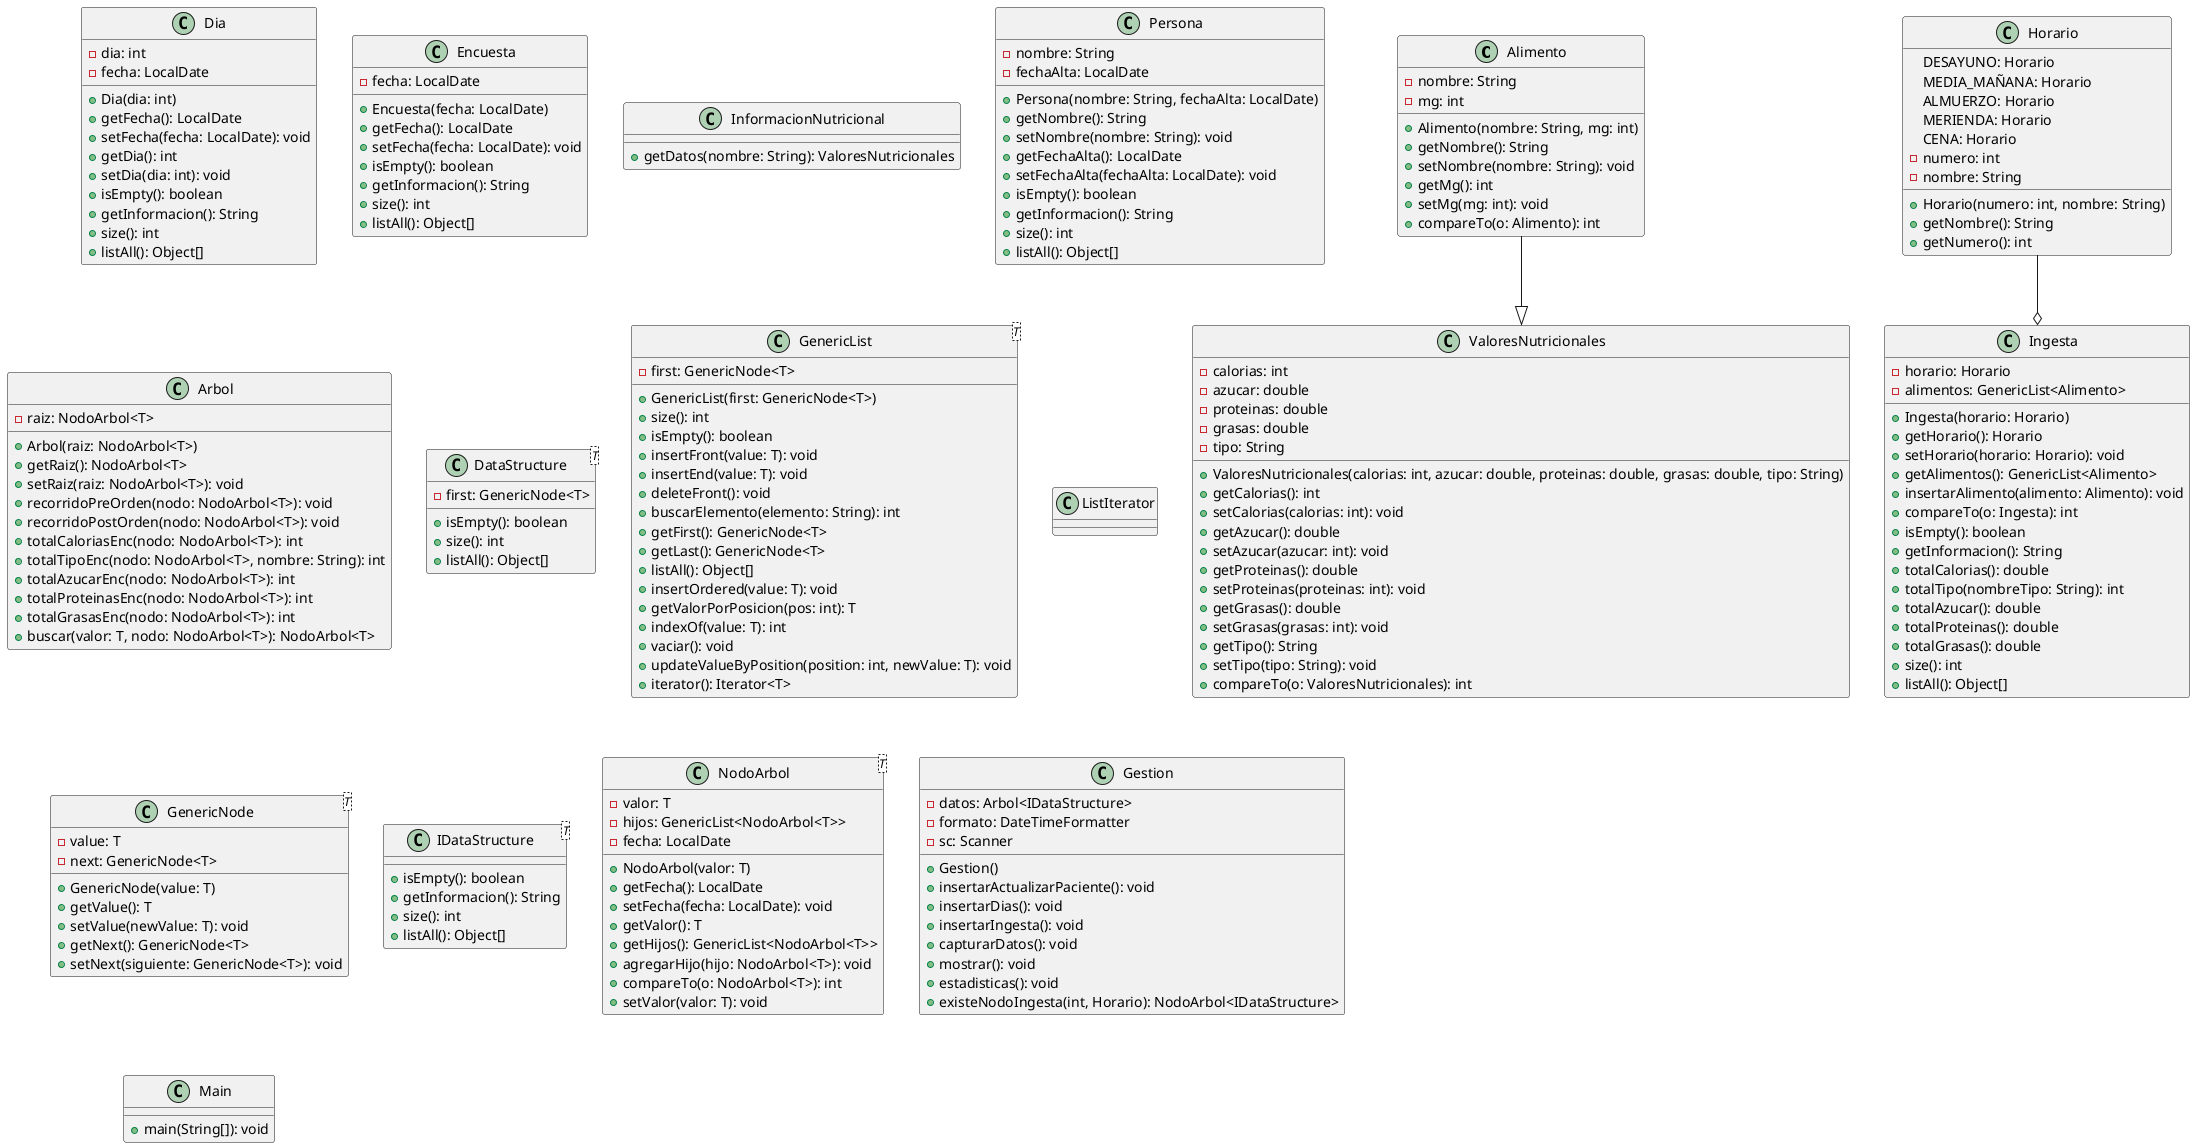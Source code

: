 @startuml

class Alimento {
  - nombre: String
  - mg: int
  + Alimento(nombre: String, mg: int)
  + getNombre(): String
  + setNombre(nombre: String): void
  + getMg(): int
  + setMg(mg: int): void
  + compareTo(o: Alimento): int
}

class Dia {
  - dia: int
  - fecha: LocalDate
  + Dia(dia: int)
  + getFecha(): LocalDate
  + setFecha(fecha: LocalDate): void
  + getDia(): int
  + setDia(dia: int): void
  + isEmpty(): boolean
  + getInformacion(): String
  + size(): int
  + listAll(): Object[]
}

class Encuesta {
  - fecha: LocalDate
  + Encuesta(fecha: LocalDate)
  + getFecha(): LocalDate
  + setFecha(fecha: LocalDate): void
  + isEmpty(): boolean
  + getInformacion(): String
  + size(): int
  + listAll(): Object[]
}

class Horario {
  DESAYUNO: Horario
  MEDIA_MAÑANA: Horario
  ALMUERZO: Horario
  MERIENDA: Horario
  CENA: Horario
  - numero: int
  - nombre: String
  + Horario(numero: int, nombre: String)
  + getNombre(): String
  + getNumero(): int
}

class InformacionNutricional {
  + getDatos(nombre: String): ValoresNutricionales
}

class Ingesta {
  - horario: Horario
  - alimentos: GenericList<Alimento>
  + Ingesta(horario: Horario)
  + getHorario(): Horario
  + setHorario(horario: Horario): void
  + getAlimentos(): GenericList<Alimento>
  + insertarAlimento(alimento: Alimento): void
  + compareTo(o: Ingesta): int
  + isEmpty(): boolean
  + getInformacion(): String
  + totalCalorias(): double
  + totalTipo(nombreTipo: String): int
  + totalAzucar(): double
  + totalProteinas(): double
  + totalGrasas(): double
  + size(): int
  + listAll(): Object[]
}

class Persona {
  - nombre: String
  - fechaAlta: LocalDate
  + Persona(nombre: String, fechaAlta: LocalDate)
  + getNombre(): String
  + setNombre(nombre: String): void
  + getFechaAlta(): LocalDate
  + setFechaAlta(fechaAlta: LocalDate): void
  + isEmpty(): boolean
  + getInformacion(): String
  + size(): int
  + listAll(): Object[]
}

class ValoresNutricionales {
  - calorias: int
  - azucar: double
  - proteinas: double
  - grasas: double
  - tipo: String
  + ValoresNutricionales(calorias: int, azucar: double, proteinas: double, grasas: double, tipo: String)
  + getCalorias(): int
  + setCalorias(calorias: int): void
  + getAzucar(): double
  + setAzucar(azucar: int): void
  + getProteinas(): double
  + setProteinas(proteinas: int): void
  + getGrasas(): double
  + setGrasas(grasas: int): void
  + getTipo(): String
  + setTipo(tipo: String): void
  + compareTo(o: ValoresNutricionales): int
}

class Arbol {
  - raiz: NodoArbol<T>
  + Arbol(raiz: NodoArbol<T>)
  + getRaiz(): NodoArbol<T>
  + setRaiz(raiz: NodoArbol<T>): void
  + recorridoPreOrden(nodo: NodoArbol<T>): void
  + recorridoPostOrden(nodo: NodoArbol<T>): void
  + totalCaloriasEnc(nodo: NodoArbol<T>): int
  + totalTipoEnc(nodo: NodoArbol<T>, nombre: String): int
  + totalAzucarEnc(nodo: NodoArbol<T>): int
  + totalProteinasEnc(nodo: NodoArbol<T>): int
  + totalGrasasEnc(nodo: NodoArbol<T>): int
  + buscar(valor: T, nodo: NodoArbol<T>): NodoArbol<T>
}

class DataStructure<T> {
  - first: GenericNode<T>
  + isEmpty(): boolean
  + size(): int
  + listAll(): Object[]
}

class GenericList<T> {
  - first: GenericNode<T>
  + GenericList(first: GenericNode<T>)
  + size(): int
  + isEmpty(): boolean
  + insertFront(value: T): void
  + insertEnd(value: T): void
  + deleteFront(): void
  + buscarElemento(elemento: String): int
  + getFirst(): GenericNode<T>
  + getLast(): GenericNode<T>
  + listAll(): Object[]
  + insertOrdered(value: T): void
  + getValorPorPosicion(pos: int): T
  + indexOf(value: T): int
  + vaciar(): void
  + updateValueByPosition(position: int, newValue: T): void
  + iterator(): Iterator<T>
}

class ListIterator

class GenericNode<T> {
  - value: T
  - next: GenericNode<T>
  + GenericNode(value: T)
  + getValue(): T
  + setValue(newValue: T): void
  + getNext(): GenericNode<T>
  + setNext(siguiente: GenericNode<T>): void
}

class IDataStructure<T> {
  + isEmpty(): boolean
  + getInformacion(): String
  + size(): int
  + listAll(): Object[]
}

class NodoArbol<T> {
  - valor: T
  - hijos: GenericList<NodoArbol<T>>
  - fecha: LocalDate
  + NodoArbol(valor: T)
  + getFecha(): LocalDate
  + setFecha(fecha: LocalDate): void
  + getValor(): T
  + getHijos(): GenericList<NodoArbol<T>>
  + agregarHijo(hijo: NodoArbol<T>): void
  + compareTo(o: NodoArbol<T>): int
  + setValor(valor: T): void
}

class Gestion {
  - datos: Arbol<IDataStructure>
  - formato: DateTimeFormatter
  - sc: Scanner
  + Gestion()
  + insertarActualizarPaciente(): void
  + insertarDias(): void
  + insertarIngesta(): void
  + capturarDatos(): void
  + mostrar(): void
  + estadisticas(): void
  + existeNodoIngesta(int, Horario): NodoArbol<IDataStructure>
}

class Main {
  + main(String[]): void
}

Alimento --|> ValoresNutricionales
Horario --o Ingesta





@enduml
